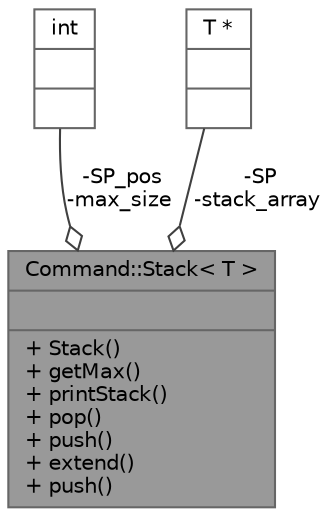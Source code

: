 digraph "Command::Stack&lt; T &gt;"
{
 // LATEX_PDF_SIZE
  bgcolor="transparent";
  edge [fontname=Helvetica,fontsize=10,labelfontname=Helvetica,labelfontsize=10];
  node [fontname=Helvetica,fontsize=10,shape=box,height=0.2,width=0.4];
  Node1 [shape=record,label="{Command::Stack\< T \>\n||+ Stack()\l+ getMax()\l+ printStack()\l+ pop()\l+ push()\l+ extend()\l+ push()\l}",height=0.2,width=0.4,color="gray40", fillcolor="grey60", style="filled", fontcolor="black",tooltip=" "];
  Node2 -> Node1 [color="grey25",style="solid",label=" -SP_pos\n-max_size" ,arrowhead="odiamond"];
  Node2 [shape=record,label="{int\n||}",height=0.2,width=0.4,color="gray40", fillcolor="white", style="filled",tooltip=" "];
  Node3 -> Node1 [color="grey25",style="solid",label=" -SP\n-stack_array" ,arrowhead="odiamond"];
  Node3 [shape=record,label="{T *\n||}",height=0.2,width=0.4,color="gray40", fillcolor="white", style="filled",tooltip=" "];
}
